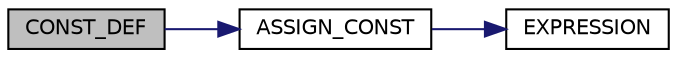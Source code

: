 digraph "CONST_DEF"
{
 // LATEX_PDF_SIZE
  edge [fontname="Helvetica",fontsize="10",labelfontname="Helvetica",labelfontsize="10"];
  node [fontname="Helvetica",fontsize="10",shape=record];
  rankdir="LR";
  Node1 [label="CONST_DEF",height=0.2,width=0.4,color="black", fillcolor="grey75", style="filled", fontcolor="black",tooltip="Processes command for constant declaration."];
  Node1 -> Node2 [color="midnightblue",fontsize="10",style="solid",fontname="Helvetica"];
  Node2 [label="ASSIGN_CONST",height=0.2,width=0.4,color="black", fillcolor="white", style="filled",URL="$syntactic__analysis_8c.html#aa1d8bc4c3095f3ba13e1fcc83038d948",tooltip="Processes assigning expresions to the constant."];
  Node2 -> Node3 [color="midnightblue",fontsize="10",style="solid",fontname="Helvetica"];
  Node3 [label="EXPRESSION",height=0.2,width=0.4,color="black", fillcolor="white", style="filled",URL="$syntactic__analysis_8c.html#a38b7a13b9a5926c2c4b6af62cec86f85",tooltip="Function for processing another argument which is in queue."];
}
